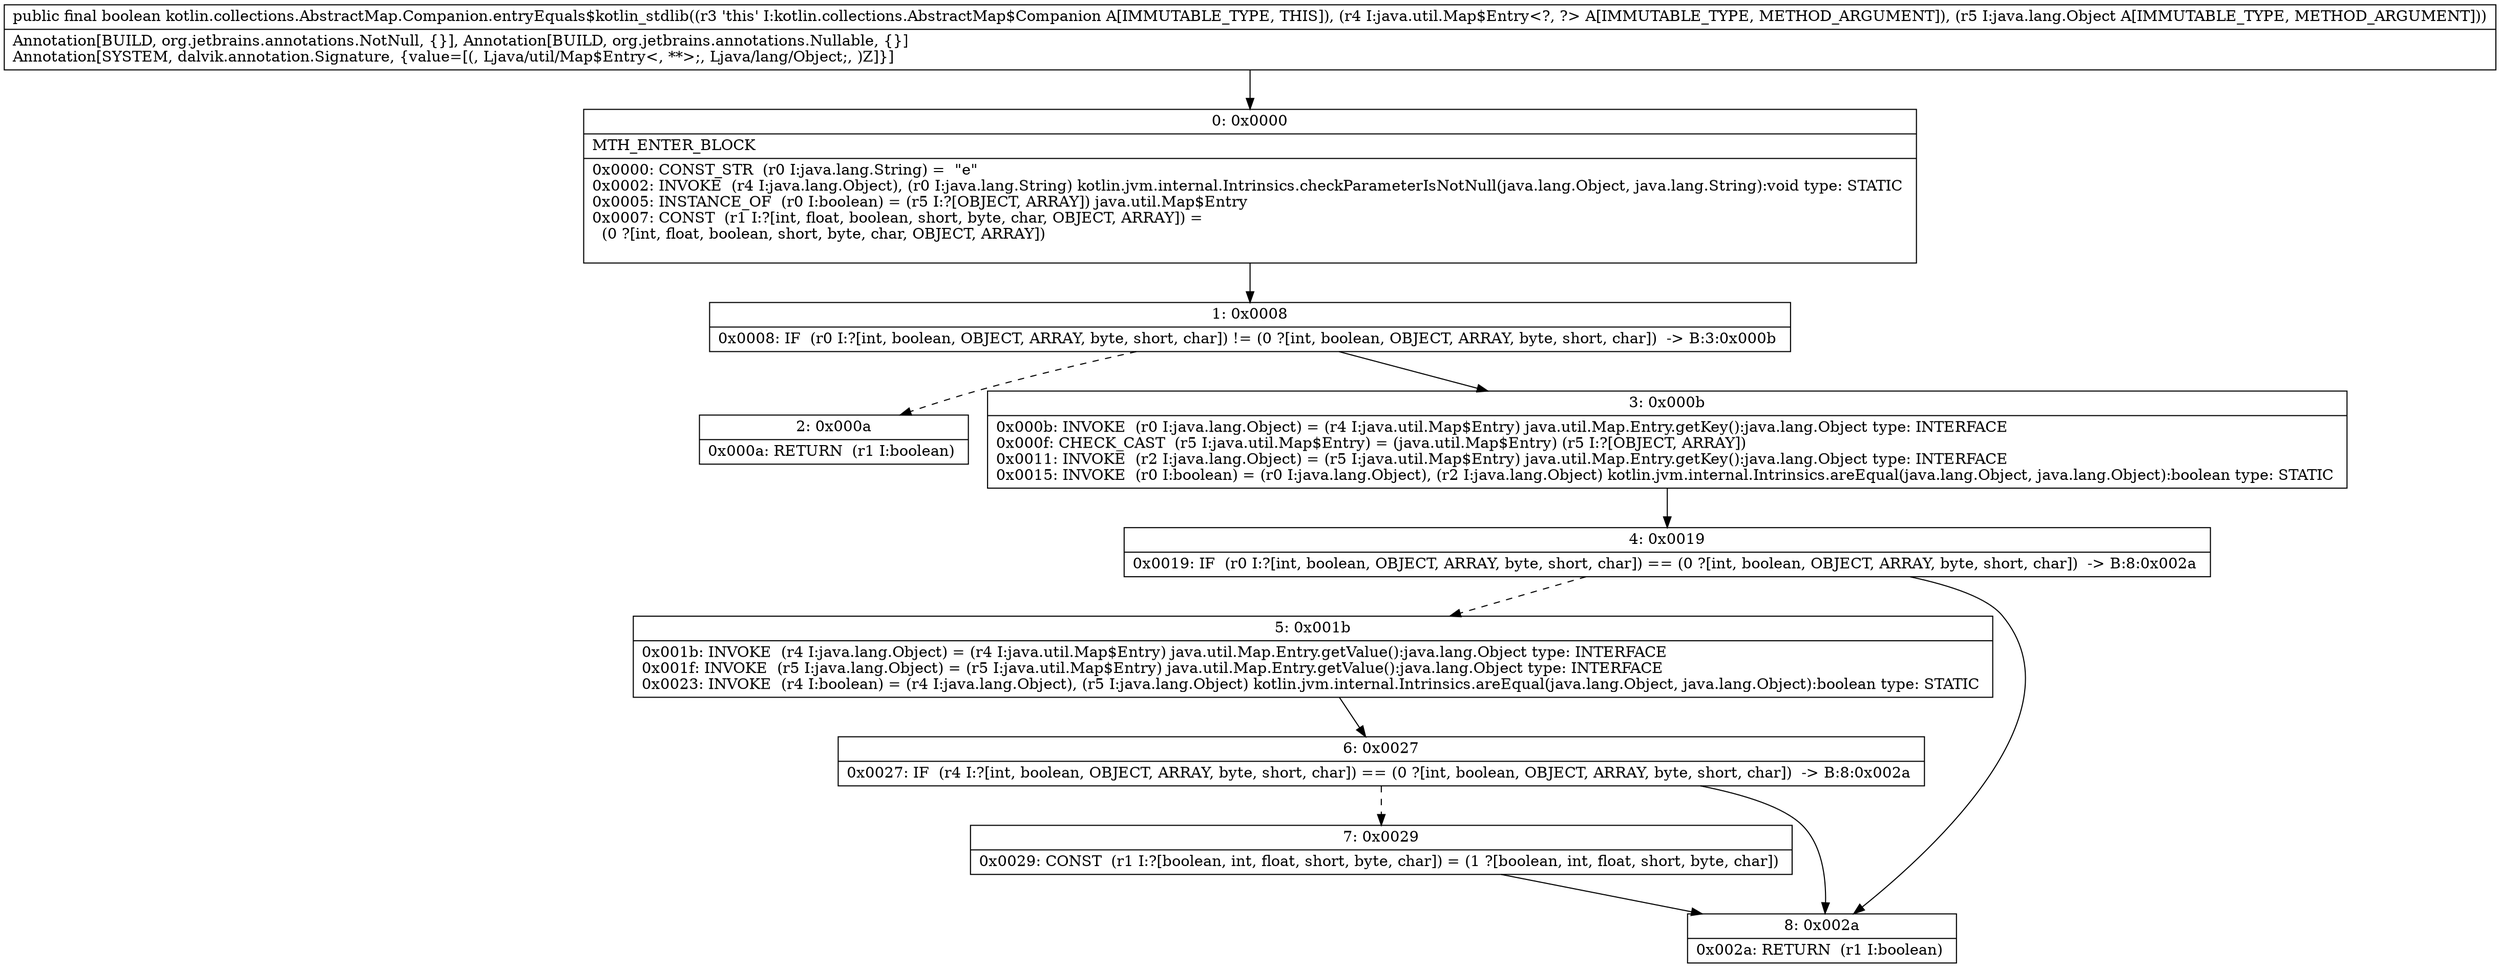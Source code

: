 digraph "CFG forkotlin.collections.AbstractMap.Companion.entryEquals$kotlin_stdlib(Ljava\/util\/Map$Entry;Ljava\/lang\/Object;)Z" {
Node_0 [shape=record,label="{0\:\ 0x0000|MTH_ENTER_BLOCK\l|0x0000: CONST_STR  (r0 I:java.lang.String) =  \"e\" \l0x0002: INVOKE  (r4 I:java.lang.Object), (r0 I:java.lang.String) kotlin.jvm.internal.Intrinsics.checkParameterIsNotNull(java.lang.Object, java.lang.String):void type: STATIC \l0x0005: INSTANCE_OF  (r0 I:boolean) = (r5 I:?[OBJECT, ARRAY]) java.util.Map$Entry \l0x0007: CONST  (r1 I:?[int, float, boolean, short, byte, char, OBJECT, ARRAY]) = \l  (0 ?[int, float, boolean, short, byte, char, OBJECT, ARRAY])\l \l}"];
Node_1 [shape=record,label="{1\:\ 0x0008|0x0008: IF  (r0 I:?[int, boolean, OBJECT, ARRAY, byte, short, char]) != (0 ?[int, boolean, OBJECT, ARRAY, byte, short, char])  \-\> B:3:0x000b \l}"];
Node_2 [shape=record,label="{2\:\ 0x000a|0x000a: RETURN  (r1 I:boolean) \l}"];
Node_3 [shape=record,label="{3\:\ 0x000b|0x000b: INVOKE  (r0 I:java.lang.Object) = (r4 I:java.util.Map$Entry) java.util.Map.Entry.getKey():java.lang.Object type: INTERFACE \l0x000f: CHECK_CAST  (r5 I:java.util.Map$Entry) = (java.util.Map$Entry) (r5 I:?[OBJECT, ARRAY]) \l0x0011: INVOKE  (r2 I:java.lang.Object) = (r5 I:java.util.Map$Entry) java.util.Map.Entry.getKey():java.lang.Object type: INTERFACE \l0x0015: INVOKE  (r0 I:boolean) = (r0 I:java.lang.Object), (r2 I:java.lang.Object) kotlin.jvm.internal.Intrinsics.areEqual(java.lang.Object, java.lang.Object):boolean type: STATIC \l}"];
Node_4 [shape=record,label="{4\:\ 0x0019|0x0019: IF  (r0 I:?[int, boolean, OBJECT, ARRAY, byte, short, char]) == (0 ?[int, boolean, OBJECT, ARRAY, byte, short, char])  \-\> B:8:0x002a \l}"];
Node_5 [shape=record,label="{5\:\ 0x001b|0x001b: INVOKE  (r4 I:java.lang.Object) = (r4 I:java.util.Map$Entry) java.util.Map.Entry.getValue():java.lang.Object type: INTERFACE \l0x001f: INVOKE  (r5 I:java.lang.Object) = (r5 I:java.util.Map$Entry) java.util.Map.Entry.getValue():java.lang.Object type: INTERFACE \l0x0023: INVOKE  (r4 I:boolean) = (r4 I:java.lang.Object), (r5 I:java.lang.Object) kotlin.jvm.internal.Intrinsics.areEqual(java.lang.Object, java.lang.Object):boolean type: STATIC \l}"];
Node_6 [shape=record,label="{6\:\ 0x0027|0x0027: IF  (r4 I:?[int, boolean, OBJECT, ARRAY, byte, short, char]) == (0 ?[int, boolean, OBJECT, ARRAY, byte, short, char])  \-\> B:8:0x002a \l}"];
Node_7 [shape=record,label="{7\:\ 0x0029|0x0029: CONST  (r1 I:?[boolean, int, float, short, byte, char]) = (1 ?[boolean, int, float, short, byte, char]) \l}"];
Node_8 [shape=record,label="{8\:\ 0x002a|0x002a: RETURN  (r1 I:boolean) \l}"];
MethodNode[shape=record,label="{public final boolean kotlin.collections.AbstractMap.Companion.entryEquals$kotlin_stdlib((r3 'this' I:kotlin.collections.AbstractMap$Companion A[IMMUTABLE_TYPE, THIS]), (r4 I:java.util.Map$Entry\<?, ?\> A[IMMUTABLE_TYPE, METHOD_ARGUMENT]), (r5 I:java.lang.Object A[IMMUTABLE_TYPE, METHOD_ARGUMENT]))  | Annotation[BUILD, org.jetbrains.annotations.NotNull, \{\}], Annotation[BUILD, org.jetbrains.annotations.Nullable, \{\}]\lAnnotation[SYSTEM, dalvik.annotation.Signature, \{value=[(, Ljava\/util\/Map$Entry\<, **\>;, Ljava\/lang\/Object;, )Z]\}]\l}"];
MethodNode -> Node_0;
Node_0 -> Node_1;
Node_1 -> Node_2[style=dashed];
Node_1 -> Node_3;
Node_3 -> Node_4;
Node_4 -> Node_5[style=dashed];
Node_4 -> Node_8;
Node_5 -> Node_6;
Node_6 -> Node_7[style=dashed];
Node_6 -> Node_8;
Node_7 -> Node_8;
}

